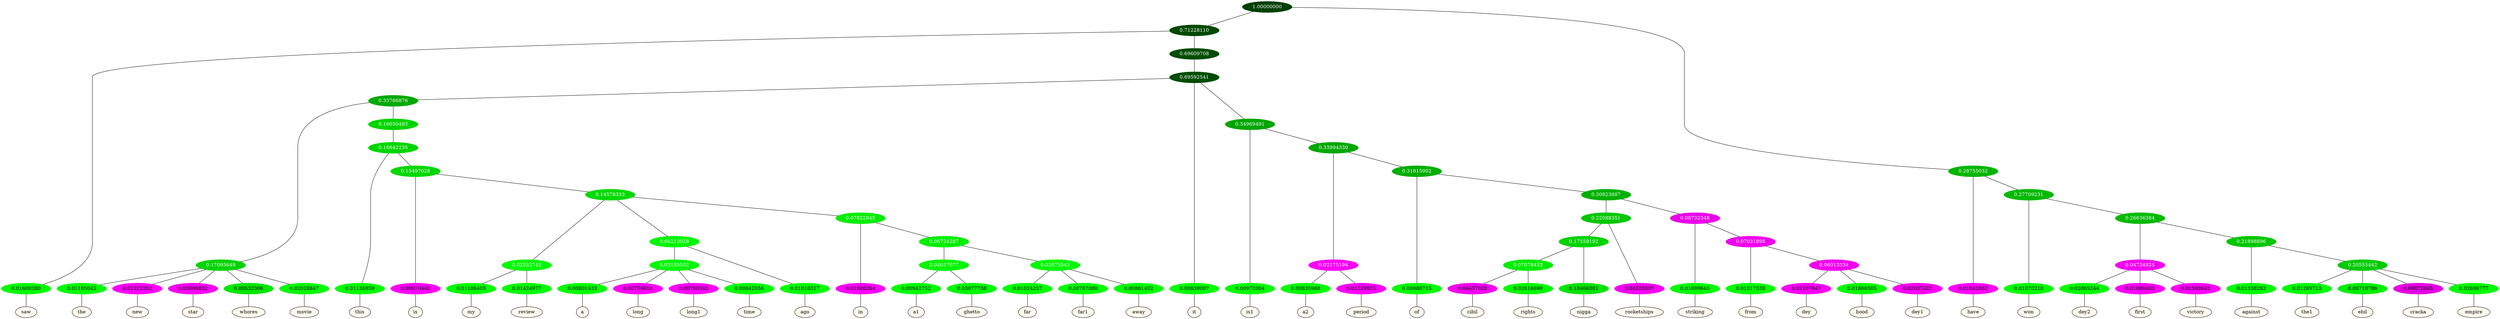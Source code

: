 graph {
	node [format=png height=0.15 nodesep=0.001 ordering=out overlap=prism overlap_scaling=0.01 ranksep=0.001 ratio=0.2 style=filled width=0.15]
	{
		rank=same
		a_w_3 [label=saw color=black fillcolor=floralwhite style="filled,solid"]
		a_w_24 [label=the color=black fillcolor=floralwhite style="filled,solid"]
		a_w_25 [label=new color=black fillcolor=floralwhite style="filled,solid"]
		a_w_26 [label=star color=black fillcolor=floralwhite style="filled,solid"]
		a_w_27 [label=whores color=black fillcolor=floralwhite style="filled,solid"]
		a_w_28 [label=movie color=black fillcolor=floralwhite style="filled,solid"]
		a_w_36 [label=this color=black fillcolor=floralwhite style="filled,solid"]
		a_w_42 [label=is color=black fillcolor=floralwhite style="filled,solid"]
		a_w_53 [label=my color=black fillcolor=floralwhite style="filled,solid"]
		a_w_54 [label=review color=black fillcolor=floralwhite style="filled,solid"]
		a_w_63 [label=a color=black fillcolor=floralwhite style="filled,solid"]
		a_w_64 [label=long color=black fillcolor=floralwhite style="filled,solid"]
		a_w_65 [label=long1 color=black fillcolor=floralwhite style="filled,solid"]
		a_w_66 [label=time color=black fillcolor=floralwhite style="filled,solid"]
		a_w_56 [label=ago color=black fillcolor=floralwhite style="filled,solid"]
		a_w_57 [label=in color=black fillcolor=floralwhite style="filled,solid"]
		a_w_74 [label=a1 color=black fillcolor=floralwhite style="filled,solid"]
		a_w_75 [label=ghetto color=black fillcolor=floralwhite style="filled,solid"]
		a_w_76 [label=far color=black fillcolor=floralwhite style="filled,solid"]
		a_w_77 [label=far1 color=black fillcolor=floralwhite style="filled,solid"]
		a_w_78 [label=away color=black fillcolor=floralwhite style="filled,solid"]
		a_w_11 [label=it color=black fillcolor=floralwhite style="filled,solid"]
		a_w_17 [label=is1 color=black fillcolor=floralwhite style="filled,solid"]
		a_w_38 [label=a2 color=black fillcolor=floralwhite style="filled,solid"]
		a_w_39 [label=period color=black fillcolor=floralwhite style="filled,solid"]
		a_w_40 [label=of color=black fillcolor=floralwhite style="filled,solid"]
		a_w_69 [label=cibil color=black fillcolor=floralwhite style="filled,solid"]
		a_w_70 [label=rights color=black fillcolor=floralwhite style="filled,solid"]
		a_w_60 [label=nigga color=black fillcolor=floralwhite style="filled,solid"]
		a_w_50 [label=rocketships color=black fillcolor=floralwhite style="filled,solid"]
		a_w_51 [label=striking color=black fillcolor=floralwhite style="filled,solid"]
		a_w_61 [label=from color=black fillcolor=floralwhite style="filled,solid"]
		a_w_71 [label=dey color=black fillcolor=floralwhite style="filled,solid"]
		a_w_72 [label=hood color=black fillcolor=floralwhite style="filled,solid"]
		a_w_73 [label=dey1 color=black fillcolor=floralwhite style="filled,solid"]
		a_w_5 [label=have color=black fillcolor=floralwhite style="filled,solid"]
		a_w_8 [label=won color=black fillcolor=floralwhite style="filled,solid"]
		a_w_19 [label=dey2 color=black fillcolor=floralwhite style="filled,solid"]
		a_w_20 [label=first color=black fillcolor=floralwhite style="filled,solid"]
		a_w_21 [label=victory color=black fillcolor=floralwhite style="filled,solid"]
		a_w_22 [label=against color=black fillcolor=floralwhite style="filled,solid"]
		a_w_32 [label=the1 color=black fillcolor=floralwhite style="filled,solid"]
		a_w_33 [label=ebil color=black fillcolor=floralwhite style="filled,solid"]
		a_w_34 [label=cracka color=black fillcolor=floralwhite style="filled,solid"]
		a_w_35 [label=empire color=black fillcolor=floralwhite style="filled,solid"]
	}
	a_n_3 -- a_w_3
	a_n_24 -- a_w_24
	a_n_25 -- a_w_25
	a_n_26 -- a_w_26
	a_n_27 -- a_w_27
	a_n_28 -- a_w_28
	a_n_36 -- a_w_36
	a_n_42 -- a_w_42
	a_n_53 -- a_w_53
	a_n_54 -- a_w_54
	a_n_63 -- a_w_63
	a_n_64 -- a_w_64
	a_n_65 -- a_w_65
	a_n_66 -- a_w_66
	a_n_56 -- a_w_56
	a_n_57 -- a_w_57
	a_n_74 -- a_w_74
	a_n_75 -- a_w_75
	a_n_76 -- a_w_76
	a_n_77 -- a_w_77
	a_n_78 -- a_w_78
	a_n_11 -- a_w_11
	a_n_17 -- a_w_17
	a_n_38 -- a_w_38
	a_n_39 -- a_w_39
	a_n_40 -- a_w_40
	a_n_69 -- a_w_69
	a_n_70 -- a_w_70
	a_n_60 -- a_w_60
	a_n_50 -- a_w_50
	a_n_51 -- a_w_51
	a_n_61 -- a_w_61
	a_n_71 -- a_w_71
	a_n_72 -- a_w_72
	a_n_73 -- a_w_73
	a_n_5 -- a_w_5
	a_n_8 -- a_w_8
	a_n_19 -- a_w_19
	a_n_20 -- a_w_20
	a_n_21 -- a_w_21
	a_n_22 -- a_w_22
	a_n_32 -- a_w_32
	a_n_33 -- a_w_33
	a_n_34 -- a_w_34
	a_n_35 -- a_w_35
	{
		rank=same
		a_n_3 [label=0.01600380 color="0.334 1.000 0.984" fontcolor=black]
		a_n_24 [label=0.01185042 color="0.334 1.000 0.988" fontcolor=black]
		a_n_25 [label=0.01322352 color="0.835 1.000 0.987" fontcolor=black]
		a_n_26 [label=0.03000832 color="0.835 1.000 0.970" fontcolor=black]
		a_n_27 [label=0.09532306 color="0.334 1.000 0.905" fontcolor=black]
		a_n_28 [label=0.02028847 color="0.334 1.000 0.980" fontcolor=black]
		a_n_36 [label=0.01136959 color="0.334 1.000 0.989" fontcolor=black]
		a_n_42 [label=0.00910440 color="0.835 1.000 0.991" fontcolor=black]
		a_n_53 [label=0.01106403 color="0.334 1.000 0.989" fontcolor=black]
		a_n_54 [label=0.01424977 color="0.334 1.000 0.986" fontcolor=black]
		a_n_63 [label=0.00801433 color="0.334 1.000 0.992" fontcolor=black]
		a_n_64 [label=0.00759810 color="0.835 1.000 0.992" fontcolor=black]
		a_n_65 [label=0.00790342 color="0.835 1.000 0.992" fontcolor=black]
		a_n_66 [label=0.00842656 color="0.334 1.000 0.992" fontcolor=black]
		a_n_56 [label=0.01016317 color="0.334 1.000 0.990" fontcolor=black]
		a_n_57 [label=0.01088264 color="0.835 1.000 0.989" fontcolor=black]
		a_n_74 [label=0.00942752 color="0.334 1.000 0.991" fontcolor=black]
		a_n_75 [label=0.03077738 color="0.334 1.000 0.969" fontcolor=black]
		a_n_76 [label=0.01024257 color="0.334 1.000 0.990" fontcolor=black]
		a_n_77 [label=0.00767880 color="0.334 1.000 0.992" fontcolor=black]
		a_n_78 [label=0.00881402 color="0.334 1.000 0.991" fontcolor=black]
		a_n_11 [label=0.00839007 color="0.334 1.000 0.992" fontcolor=black]
		a_n_17 [label=0.00972004 color="0.334 1.000 0.990" fontcolor=black]
		a_n_38 [label=0.00835988 color="0.334 1.000 0.992" fontcolor=black]
		a_n_39 [label=0.01339015 color="0.835 1.000 0.987" fontcolor=black]
		a_n_40 [label=0.00988715 color="0.334 1.000 0.990" fontcolor=black]
		a_n_69 [label=0.04457029 color="0.835 1.000 0.955" fontcolor=black]
		a_n_70 [label=0.02616690 color="0.334 1.000 0.974" fontcolor=black]
		a_n_60 [label=0.10466301 color="0.334 1.000 0.895" fontcolor=black]
		a_n_50 [label=0.04525097 color="0.835 1.000 0.955" fontcolor=black]
		a_n_51 [label=0.01699645 color="0.334 1.000 0.983" fontcolor=black]
		a_n_61 [label=0.01017338 color="0.334 1.000 0.990" fontcolor=black]
		a_n_71 [label=0.02107947 color="0.835 1.000 0.979" fontcolor=black]
		a_n_72 [label=0.01866565 color="0.334 1.000 0.981" fontcolor=black]
		a_n_73 [label=0.02037427 color="0.835 1.000 0.980" fontcolor=black]
		a_n_5 [label=0.01043362 color="0.835 1.000 0.990" fontcolor=black]
		a_n_8 [label=0.01070210 color="0.334 1.000 0.989" fontcolor=black]
		a_n_19 [label=0.02065244 color="0.334 1.000 0.979" fontcolor=black]
		a_n_20 [label=0.01086403 color="0.835 1.000 0.989" fontcolor=black]
		a_n_21 [label=0.01580642 color="0.835 1.000 0.984" fontcolor=black]
		a_n_22 [label=0.01338282 color="0.334 1.000 0.987" fontcolor=black]
		a_n_32 [label=0.01269713 color="0.334 1.000 0.987" fontcolor=black]
		a_n_33 [label=0.06710786 color="0.334 1.000 0.933" fontcolor=black]
		a_n_34 [label=0.09872845 color="0.835 1.000 0.901" fontcolor=black]
		a_n_35 [label=0.02696777 color="0.334 1.000 0.973" fontcolor=black]
	}
	a_n_0 [label=1.00000000 color="0.334 1.000 0.250" fontcolor=grey99]
	a_n_1 [label=0.71228110 color="0.334 1.000 0.288" fontcolor=grey99]
	a_n_0 -- a_n_1
	a_n_2 [label=0.28755032 color="0.334 1.000 0.712" fontcolor=grey99]
	a_n_0 -- a_n_2
	a_n_1 -- a_n_3
	a_n_4 [label=0.69609708 color="0.334 1.000 0.304" fontcolor=grey99]
	a_n_1 -- a_n_4
	a_n_2 -- a_n_5
	a_n_6 [label=0.27709231 color="0.334 1.000 0.723" fontcolor=grey99]
	a_n_2 -- a_n_6
	a_n_7 [label=0.69592541 color="0.334 1.000 0.304" fontcolor=grey99]
	a_n_4 -- a_n_7
	a_n_6 -- a_n_8
	a_n_9 [label=0.26636384 color="0.334 1.000 0.734" fontcolor=grey99]
	a_n_6 -- a_n_9
	a_n_10 [label=0.33766876 color="0.334 1.000 0.662" fontcolor=grey99]
	a_n_7 -- a_n_10
	a_n_7 -- a_n_11
	a_n_12 [label=0.34969491 color="0.334 1.000 0.650" fontcolor=grey99]
	a_n_7 -- a_n_12
	a_n_13 [label=0.04734924 color="0.835 1.000 0.953" fontcolor=grey99]
	a_n_9 -- a_n_13
	a_n_14 [label=0.21898896 color="0.334 1.000 0.781" fontcolor=grey99]
	a_n_9 -- a_n_14
	a_n_15 [label=0.17095649 color="0.334 1.000 0.829" fontcolor=grey99]
	a_n_10 -- a_n_15
	a_n_16 [label=0.16650483 color="0.334 1.000 0.833" fontcolor=grey99]
	a_n_10 -- a_n_16
	a_n_12 -- a_n_17
	a_n_18 [label=0.33994330 color="0.334 1.000 0.660" fontcolor=grey99]
	a_n_12 -- a_n_18
	a_n_13 -- a_n_19
	a_n_13 -- a_n_20
	a_n_13 -- a_n_21
	a_n_14 -- a_n_22
	a_n_23 [label=0.20555442 color="0.334 1.000 0.794" fontcolor=grey99]
	a_n_14 -- a_n_23
	a_n_15 -- a_n_24
	a_n_15 -- a_n_25
	a_n_15 -- a_n_26
	a_n_15 -- a_n_27
	a_n_15 -- a_n_28
	a_n_29 [label=0.16642235 color="0.334 1.000 0.834" fontcolor=grey99]
	a_n_16 -- a_n_29
	a_n_30 [label=0.02175194 color="0.835 1.000 0.978" fontcolor=grey99]
	a_n_18 -- a_n_30
	a_n_31 [label=0.31815902 color="0.334 1.000 0.682" fontcolor=grey99]
	a_n_18 -- a_n_31
	a_n_23 -- a_n_32
	a_n_23 -- a_n_33
	a_n_23 -- a_n_34
	a_n_23 -- a_n_35
	a_n_29 -- a_n_36
	a_n_37 [label=0.15497028 color="0.334 1.000 0.845" fontcolor=grey99]
	a_n_29 -- a_n_37
	a_n_30 -- a_n_38
	a_n_30 -- a_n_39
	a_n_31 -- a_n_40
	a_n_41 [label=0.30823687 color="0.334 1.000 0.692" fontcolor=grey99]
	a_n_31 -- a_n_41
	a_n_37 -- a_n_42
	a_n_43 [label=0.14578333 color="0.334 1.000 0.854" fontcolor=grey99]
	a_n_37 -- a_n_43
	a_n_44 [label=0.22088351 color="0.334 1.000 0.779" fontcolor=grey99]
	a_n_41 -- a_n_44
	a_n_45 [label=0.08732348 color="0.835 1.000 0.913" fontcolor=grey99]
	a_n_41 -- a_n_45
	a_n_46 [label=0.02532743 color="0.334 1.000 0.975" fontcolor=grey99]
	a_n_43 -- a_n_46
	a_n_47 [label=0.04213928 color="0.334 1.000 0.958" fontcolor=grey99]
	a_n_43 -- a_n_47
	a_n_48 [label=0.07822845 color="0.334 1.000 0.922" fontcolor=grey99]
	a_n_43 -- a_n_48
	a_n_49 [label=0.17558192 color="0.334 1.000 0.824" fontcolor=grey99]
	a_n_44 -- a_n_49
	a_n_44 -- a_n_50
	a_n_45 -- a_n_51
	a_n_52 [label=0.07031898 color="0.835 1.000 0.930" fontcolor=grey99]
	a_n_45 -- a_n_52
	a_n_46 -- a_n_53
	a_n_46 -- a_n_54
	a_n_55 [label=0.03195532 color="0.334 1.000 0.968" fontcolor=grey99]
	a_n_47 -- a_n_55
	a_n_47 -- a_n_56
	a_n_48 -- a_n_57
	a_n_58 [label=0.06724287 color="0.334 1.000 0.933" fontcolor=grey99]
	a_n_48 -- a_n_58
	a_n_59 [label=0.07078433 color="0.334 1.000 0.929" fontcolor=grey99]
	a_n_49 -- a_n_59
	a_n_49 -- a_n_60
	a_n_52 -- a_n_61
	a_n_62 [label=0.06013334 color="0.835 1.000 0.940" fontcolor=grey99]
	a_n_52 -- a_n_62
	a_n_55 -- a_n_63
	a_n_55 -- a_n_64
	a_n_55 -- a_n_65
	a_n_55 -- a_n_66
	a_n_67 [label=0.04037077 color="0.334 1.000 0.960" fontcolor=grey99]
	a_n_58 -- a_n_67
	a_n_68 [label=0.02675543 color="0.334 1.000 0.973" fontcolor=grey99]
	a_n_58 -- a_n_68
	a_n_59 -- a_n_69
	a_n_59 -- a_n_70
	a_n_62 -- a_n_71
	a_n_62 -- a_n_72
	a_n_62 -- a_n_73
	a_n_67 -- a_n_74
	a_n_67 -- a_n_75
	a_n_68 -- a_n_76
	a_n_68 -- a_n_77
	a_n_68 -- a_n_78
}

